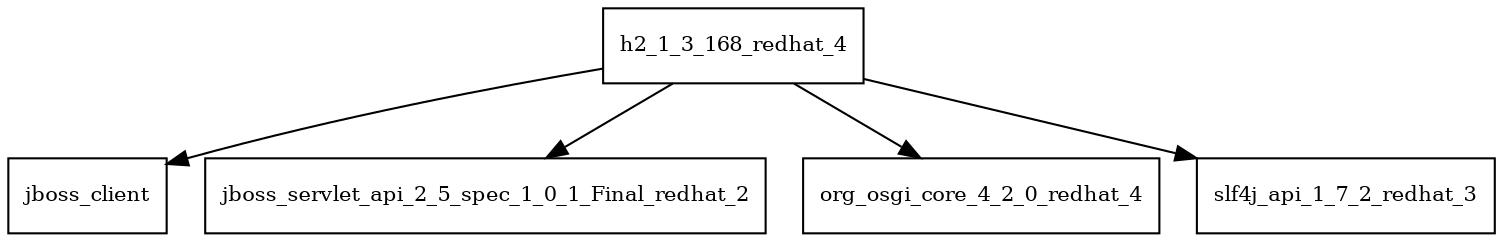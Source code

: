 digraph h2_1_3_168_redhat_4_dependencies {
  node [shape = box, fontsize=10.0];
  h2_1_3_168_redhat_4 -> jboss_client;
  h2_1_3_168_redhat_4 -> jboss_servlet_api_2_5_spec_1_0_1_Final_redhat_2;
  h2_1_3_168_redhat_4 -> org_osgi_core_4_2_0_redhat_4;
  h2_1_3_168_redhat_4 -> slf4j_api_1_7_2_redhat_3;
}

